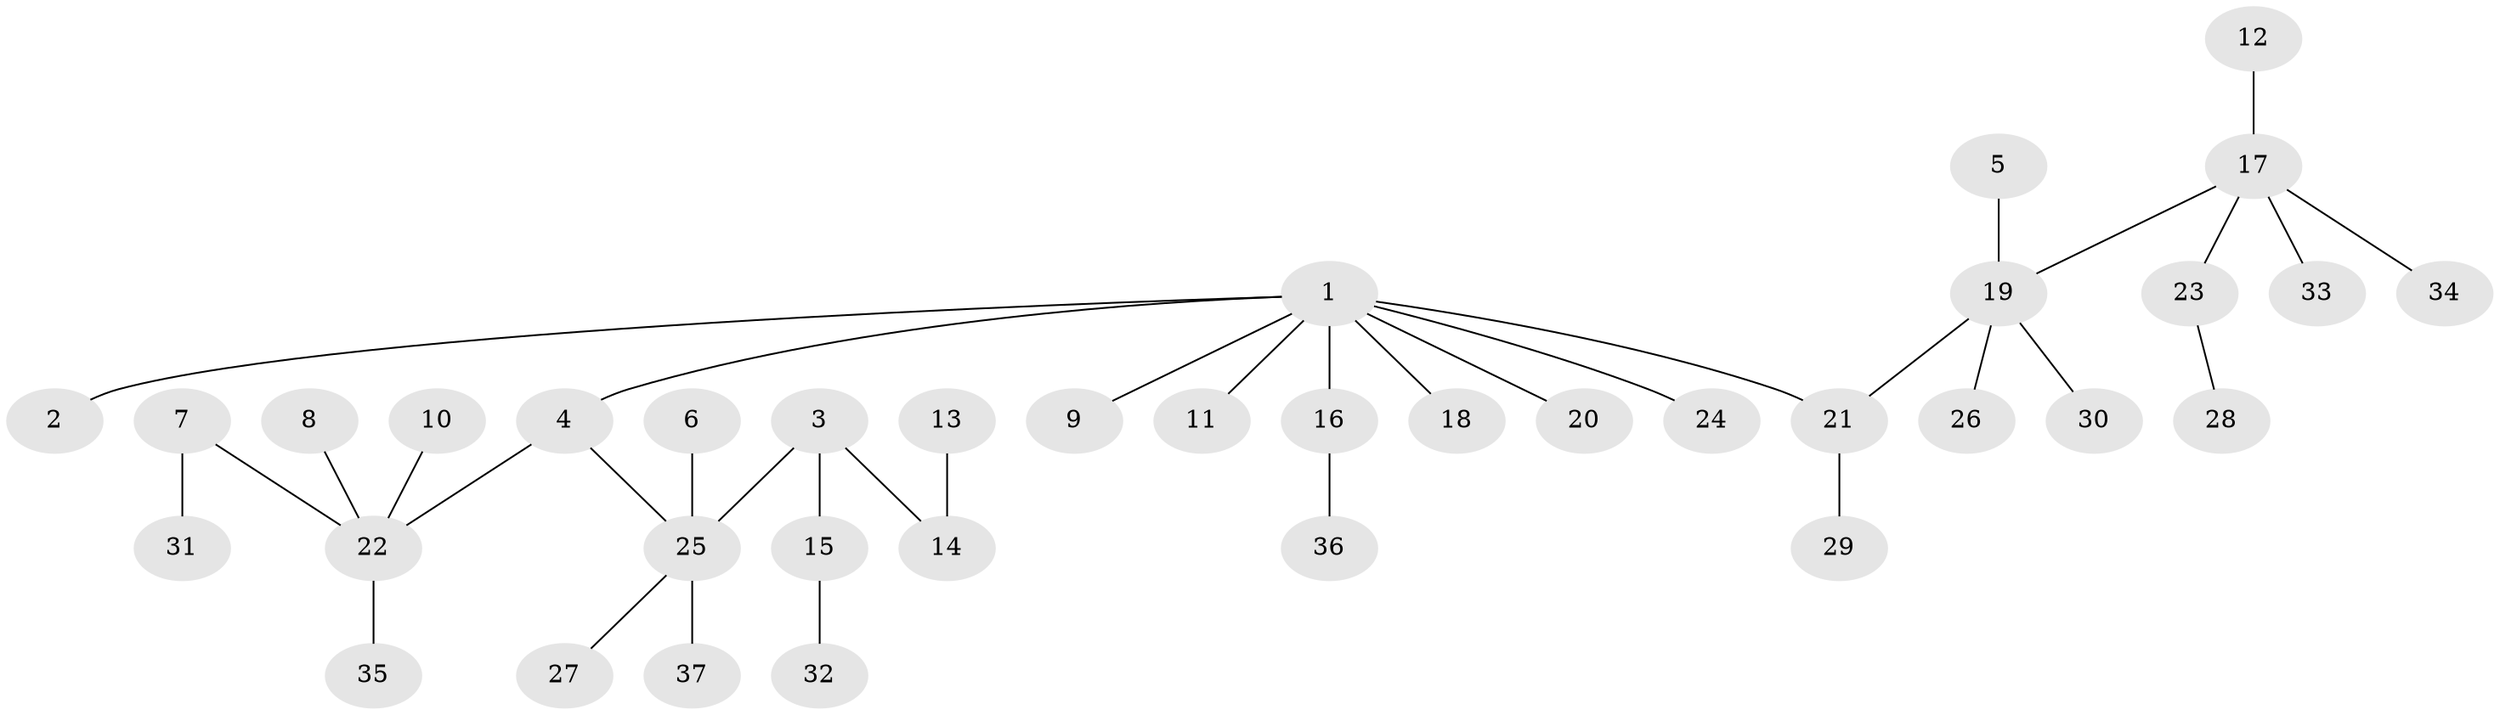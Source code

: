 // original degree distribution, {2: 0.2465753424657534, 8: 0.0136986301369863, 4: 0.0547945205479452, 3: 0.1095890410958904, 5: 0.0273972602739726, 6: 0.0273972602739726, 1: 0.5205479452054794}
// Generated by graph-tools (version 1.1) at 2025/26/03/09/25 03:26:22]
// undirected, 37 vertices, 36 edges
graph export_dot {
graph [start="1"]
  node [color=gray90,style=filled];
  1;
  2;
  3;
  4;
  5;
  6;
  7;
  8;
  9;
  10;
  11;
  12;
  13;
  14;
  15;
  16;
  17;
  18;
  19;
  20;
  21;
  22;
  23;
  24;
  25;
  26;
  27;
  28;
  29;
  30;
  31;
  32;
  33;
  34;
  35;
  36;
  37;
  1 -- 2 [weight=1.0];
  1 -- 4 [weight=1.0];
  1 -- 9 [weight=1.0];
  1 -- 11 [weight=1.0];
  1 -- 16 [weight=1.0];
  1 -- 18 [weight=1.0];
  1 -- 20 [weight=1.0];
  1 -- 21 [weight=1.0];
  1 -- 24 [weight=1.0];
  3 -- 14 [weight=1.0];
  3 -- 15 [weight=1.0];
  3 -- 25 [weight=1.0];
  4 -- 22 [weight=1.0];
  4 -- 25 [weight=1.0];
  5 -- 19 [weight=1.0];
  6 -- 25 [weight=1.0];
  7 -- 22 [weight=1.0];
  7 -- 31 [weight=1.0];
  8 -- 22 [weight=1.0];
  10 -- 22 [weight=1.0];
  12 -- 17 [weight=1.0];
  13 -- 14 [weight=1.0];
  15 -- 32 [weight=1.0];
  16 -- 36 [weight=1.0];
  17 -- 19 [weight=1.0];
  17 -- 23 [weight=1.0];
  17 -- 33 [weight=1.0];
  17 -- 34 [weight=1.0];
  19 -- 21 [weight=1.0];
  19 -- 26 [weight=1.0];
  19 -- 30 [weight=1.0];
  21 -- 29 [weight=1.0];
  22 -- 35 [weight=1.0];
  23 -- 28 [weight=1.0];
  25 -- 27 [weight=1.0];
  25 -- 37 [weight=1.0];
}

